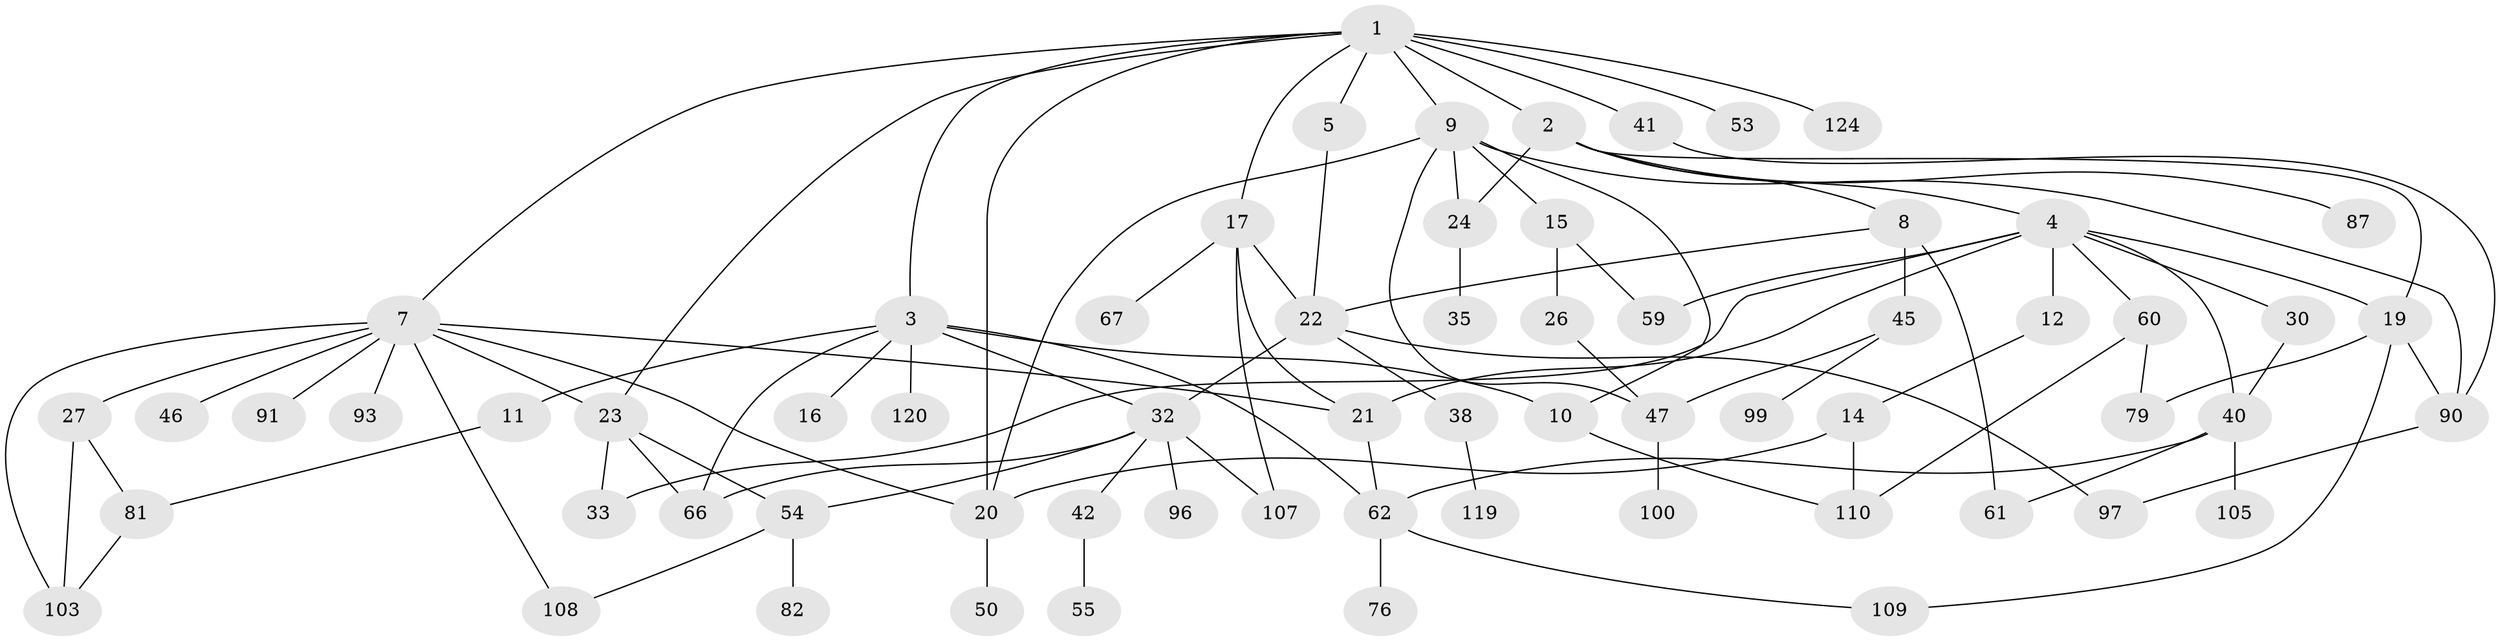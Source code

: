 // original degree distribution, {12: 0.007692307692307693, 6: 0.038461538461538464, 8: 0.007692307692307693, 2: 0.33076923076923076, 3: 0.19230769230769232, 5: 0.06153846153846154, 4: 0.09230769230769231, 1: 0.2692307692307692}
// Generated by graph-tools (version 1.1) at 2025/13/03/09/25 04:13:27]
// undirected, 65 vertices, 99 edges
graph export_dot {
graph [start="1"]
  node [color=gray90,style=filled];
  1;
  2;
  3 [super="+64+6"];
  4 [super="+49"];
  5 [super="+29"];
  7 [super="+18+48+44+84"];
  8 [super="+94"];
  9 [super="+13+130+37"];
  10 [super="+34"];
  11;
  12 [super="+68"];
  14;
  15 [super="+111+56"];
  16;
  17 [super="+31"];
  19 [super="+75+116"];
  20 [super="+28"];
  21 [super="+52+57+101"];
  22 [super="+65+25+63"];
  23 [super="+104+71"];
  24 [super="+51"];
  26 [super="+88"];
  27 [super="+43+39"];
  30 [super="+128"];
  32 [super="+36+58"];
  33;
  35;
  38;
  40 [super="+89"];
  41 [super="+122"];
  42 [super="+77"];
  45;
  46;
  47 [super="+112+85+73+78"];
  50;
  53;
  54 [super="+72+70"];
  55;
  59;
  60 [super="+129"];
  61;
  62 [super="+121"];
  66;
  67;
  76;
  79;
  81 [super="+113"];
  82;
  87;
  90;
  91;
  93;
  96;
  97;
  99;
  100;
  103;
  105;
  107 [super="+126"];
  108;
  109;
  110;
  119;
  120;
  124;
  1 -- 2;
  1 -- 3;
  1 -- 5;
  1 -- 7;
  1 -- 9;
  1 -- 17;
  1 -- 20;
  1 -- 23;
  1 -- 41 [weight=2];
  1 -- 53;
  1 -- 124;
  2 -- 4;
  2 -- 8;
  2 -- 19;
  2 -- 24;
  2 -- 87;
  3 -- 16;
  3 -- 120;
  3 -- 62;
  3 -- 32;
  3 -- 66;
  3 -- 11;
  3 -- 10;
  4 -- 12 [weight=2];
  4 -- 30;
  4 -- 33;
  4 -- 40;
  4 -- 21;
  4 -- 59;
  4 -- 60;
  4 -- 19;
  5 -- 22;
  7 -- 93;
  7 -- 27;
  7 -- 21;
  7 -- 46;
  7 -- 108;
  7 -- 20;
  7 -- 23;
  7 -- 91;
  7 -- 103;
  8 -- 45;
  8 -- 61;
  8 -- 22;
  9 -- 10;
  9 -- 15;
  9 -- 20;
  9 -- 90;
  9 -- 47;
  9 -- 24;
  10 -- 110;
  11 -- 81;
  12 -- 14;
  14 -- 110;
  14 -- 20;
  15 -- 26;
  15 -- 59;
  17 -- 22;
  17 -- 67;
  17 -- 107;
  17 -- 21;
  19 -- 90;
  19 -- 109;
  19 -- 79;
  20 -- 50;
  21 -- 62;
  22 -- 32;
  22 -- 97;
  22 -- 38;
  23 -- 66;
  23 -- 54;
  23 -- 33;
  24 -- 35;
  26 -- 47;
  27 -- 81;
  27 -- 103;
  30 -- 40;
  32 -- 42;
  32 -- 107;
  32 -- 54;
  32 -- 66;
  32 -- 96;
  38 -- 119;
  40 -- 105;
  40 -- 61;
  40 -- 62;
  41 -- 90;
  42 -- 55;
  45 -- 99;
  45 -- 47;
  47 -- 100;
  54 -- 108;
  54 -- 82;
  60 -- 79;
  60 -- 110;
  62 -- 76;
  62 -- 109;
  81 -- 103;
  90 -- 97;
}
